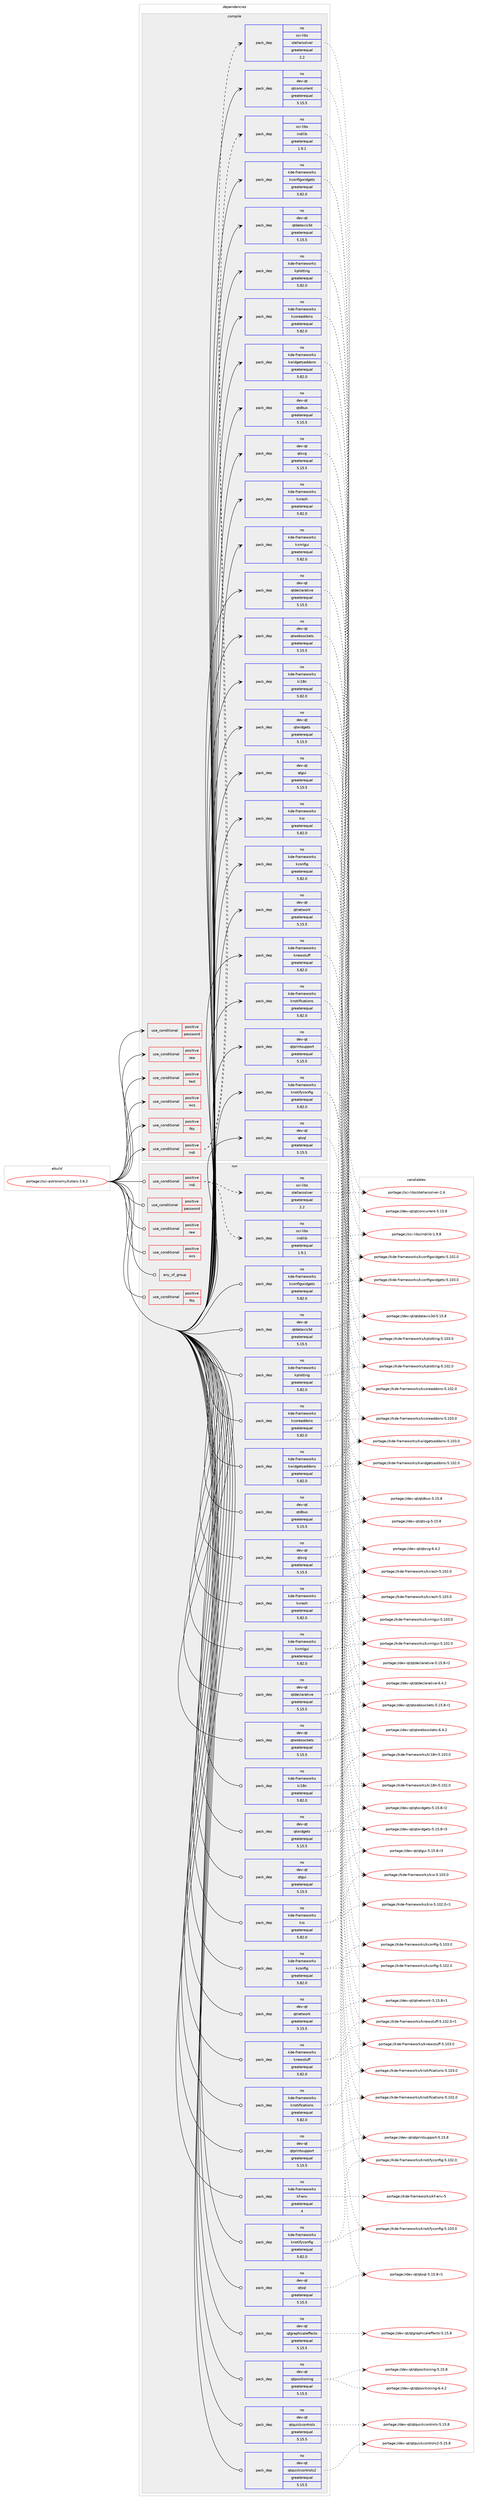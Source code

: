digraph prolog {

# *************
# Graph options
# *************

newrank=true;
concentrate=true;
compound=true;
graph [rankdir=LR,fontname=Helvetica,fontsize=10,ranksep=1.5];#, ranksep=2.5, nodesep=0.2];
edge  [arrowhead=vee];
node  [fontname=Helvetica,fontsize=10];

# **********
# The ebuild
# **********

subgraph cluster_leftcol {
color=gray;
rank=same;
label=<<i>ebuild</i>>;
id [label="portage://sci-astronomy/kstars-3.6.2", color=red, width=4, href="../sci-astronomy/kstars-3.6.2.svg"];
}

# ****************
# The dependencies
# ****************

subgraph cluster_midcol {
color=gray;
label=<<i>dependencies</i>>;
subgraph cluster_compile {
fillcolor="#eeeeee";
style=filled;
label=<<i>compile</i>>;
subgraph cond55 {
dependency107 [label=<<TABLE BORDER="0" CELLBORDER="1" CELLSPACING="0" CELLPADDING="4"><TR><TD ROWSPAN="3" CELLPADDING="10">use_conditional</TD></TR><TR><TD>positive</TD></TR><TR><TD>fits</TD></TR></TABLE>>, shape=none, color=red];
# *** BEGIN UNKNOWN DEPENDENCY TYPE (TODO) ***
# dependency107 -> package_dependency(portage://sci-astronomy/kstars-3.6.2,install,no,sci-libs,cfitsio,none,[,,],any_same_slot,[])
# *** END UNKNOWN DEPENDENCY TYPE (TODO) ***

}
id:e -> dependency107:w [weight=20,style="solid",arrowhead="vee"];
subgraph cond56 {
dependency108 [label=<<TABLE BORDER="0" CELLBORDER="1" CELLSPACING="0" CELLPADDING="4"><TR><TD ROWSPAN="3" CELLPADDING="10">use_conditional</TD></TR><TR><TD>positive</TD></TR><TR><TD>indi</TD></TR></TABLE>>, shape=none, color=red];
# *** BEGIN UNKNOWN DEPENDENCY TYPE (TODO) ***
# dependency108 -> package_dependency(portage://sci-astronomy/kstars-3.6.2,install,no,sci-libs,gsl,none,[,,],any_same_slot,[])
# *** END UNKNOWN DEPENDENCY TYPE (TODO) ***

subgraph pack53 {
dependency109 [label=<<TABLE BORDER="0" CELLBORDER="1" CELLSPACING="0" CELLPADDING="4" WIDTH="220"><TR><TD ROWSPAN="6" CELLPADDING="30">pack_dep</TD></TR><TR><TD WIDTH="110">no</TD></TR><TR><TD>sci-libs</TD></TR><TR><TD>indilib</TD></TR><TR><TD>greaterequal</TD></TR><TR><TD>1.9.1</TD></TR></TABLE>>, shape=none, color=blue];
}
dependency108:e -> dependency109:w [weight=20,style="dashed",arrowhead="vee"];
# *** BEGIN UNKNOWN DEPENDENCY TYPE (TODO) ***
# dependency108 -> package_dependency(portage://sci-astronomy/kstars-3.6.2,install,no,sci-libs,libnova,none,[,,],any_same_slot,[])
# *** END UNKNOWN DEPENDENCY TYPE (TODO) ***

subgraph pack54 {
dependency110 [label=<<TABLE BORDER="0" CELLBORDER="1" CELLSPACING="0" CELLPADDING="4" WIDTH="220"><TR><TD ROWSPAN="6" CELLPADDING="30">pack_dep</TD></TR><TR><TD WIDTH="110">no</TD></TR><TR><TD>sci-libs</TD></TR><TR><TD>stellarsolver</TD></TR><TR><TD>greaterequal</TD></TR><TR><TD>2.2</TD></TR></TABLE>>, shape=none, color=blue];
}
dependency108:e -> dependency110:w [weight=20,style="dashed",arrowhead="vee"];
}
id:e -> dependency108:w [weight=20,style="solid",arrowhead="vee"];
subgraph cond57 {
dependency111 [label=<<TABLE BORDER="0" CELLBORDER="1" CELLSPACING="0" CELLPADDING="4"><TR><TD ROWSPAN="3" CELLPADDING="10">use_conditional</TD></TR><TR><TD>positive</TD></TR><TR><TD>password</TD></TR></TABLE>>, shape=none, color=red];
# *** BEGIN UNKNOWN DEPENDENCY TYPE (TODO) ***
# dependency111 -> package_dependency(portage://sci-astronomy/kstars-3.6.2,install,no,dev-libs,qtkeychain,none,[,,],any_same_slot,[use(enable(qt5),positive)])
# *** END UNKNOWN DEPENDENCY TYPE (TODO) ***

}
id:e -> dependency111:w [weight=20,style="solid",arrowhead="vee"];
subgraph cond58 {
dependency112 [label=<<TABLE BORDER="0" CELLBORDER="1" CELLSPACING="0" CELLPADDING="4"><TR><TD ROWSPAN="3" CELLPADDING="10">use_conditional</TD></TR><TR><TD>positive</TD></TR><TR><TD>raw</TD></TR></TABLE>>, shape=none, color=red];
# *** BEGIN UNKNOWN DEPENDENCY TYPE (TODO) ***
# dependency112 -> package_dependency(portage://sci-astronomy/kstars-3.6.2,install,no,media-libs,libraw,none,[,,],any_same_slot,[])
# *** END UNKNOWN DEPENDENCY TYPE (TODO) ***

}
id:e -> dependency112:w [weight=20,style="solid",arrowhead="vee"];
subgraph cond59 {
dependency113 [label=<<TABLE BORDER="0" CELLBORDER="1" CELLSPACING="0" CELLPADDING="4"><TR><TD ROWSPAN="3" CELLPADDING="10">use_conditional</TD></TR><TR><TD>positive</TD></TR><TR><TD>test</TD></TR></TABLE>>, shape=none, color=red];
# *** BEGIN UNKNOWN DEPENDENCY TYPE (TODO) ***
# dependency113 -> package_dependency(portage://sci-astronomy/kstars-3.6.2,install,no,dev-qt,qttest,none,[,,],[slot(5)],[])
# *** END UNKNOWN DEPENDENCY TYPE (TODO) ***

}
id:e -> dependency113:w [weight=20,style="solid",arrowhead="vee"];
subgraph cond60 {
dependency114 [label=<<TABLE BORDER="0" CELLBORDER="1" CELLSPACING="0" CELLPADDING="4"><TR><TD ROWSPAN="3" CELLPADDING="10">use_conditional</TD></TR><TR><TD>positive</TD></TR><TR><TD>wcs</TD></TR></TABLE>>, shape=none, color=red];
# *** BEGIN UNKNOWN DEPENDENCY TYPE (TODO) ***
# dependency114 -> package_dependency(portage://sci-astronomy/kstars-3.6.2,install,no,sci-astronomy,wcslib,none,[,,],any_same_slot,[])
# *** END UNKNOWN DEPENDENCY TYPE (TODO) ***

}
id:e -> dependency114:w [weight=20,style="solid",arrowhead="vee"];
# *** BEGIN UNKNOWN DEPENDENCY TYPE (TODO) ***
# id -> package_dependency(portage://sci-astronomy/kstars-3.6.2,install,no,dev-cpp,eigen,none,[,,],[slot(3)],[])
# *** END UNKNOWN DEPENDENCY TYPE (TODO) ***

subgraph pack55 {
dependency115 [label=<<TABLE BORDER="0" CELLBORDER="1" CELLSPACING="0" CELLPADDING="4" WIDTH="220"><TR><TD ROWSPAN="6" CELLPADDING="30">pack_dep</TD></TR><TR><TD WIDTH="110">no</TD></TR><TR><TD>dev-qt</TD></TR><TR><TD>qtconcurrent</TD></TR><TR><TD>greaterequal</TD></TR><TR><TD>5.15.5</TD></TR></TABLE>>, shape=none, color=blue];
}
id:e -> dependency115:w [weight=20,style="solid",arrowhead="vee"];
# *** BEGIN UNKNOWN DEPENDENCY TYPE (TODO) ***
# id -> package_dependency(portage://sci-astronomy/kstars-3.6.2,install,no,dev-qt,qtcore,none,[,,],[slot(5)],[])
# *** END UNKNOWN DEPENDENCY TYPE (TODO) ***

subgraph pack56 {
dependency116 [label=<<TABLE BORDER="0" CELLBORDER="1" CELLSPACING="0" CELLPADDING="4" WIDTH="220"><TR><TD ROWSPAN="6" CELLPADDING="30">pack_dep</TD></TR><TR><TD WIDTH="110">no</TD></TR><TR><TD>dev-qt</TD></TR><TR><TD>qtdatavis3d</TD></TR><TR><TD>greaterequal</TD></TR><TR><TD>5.15.5</TD></TR></TABLE>>, shape=none, color=blue];
}
id:e -> dependency116:w [weight=20,style="solid",arrowhead="vee"];
subgraph pack57 {
dependency117 [label=<<TABLE BORDER="0" CELLBORDER="1" CELLSPACING="0" CELLPADDING="4" WIDTH="220"><TR><TD ROWSPAN="6" CELLPADDING="30">pack_dep</TD></TR><TR><TD WIDTH="110">no</TD></TR><TR><TD>dev-qt</TD></TR><TR><TD>qtdbus</TD></TR><TR><TD>greaterequal</TD></TR><TR><TD>5.15.5</TD></TR></TABLE>>, shape=none, color=blue];
}
id:e -> dependency117:w [weight=20,style="solid",arrowhead="vee"];
subgraph pack58 {
dependency118 [label=<<TABLE BORDER="0" CELLBORDER="1" CELLSPACING="0" CELLPADDING="4" WIDTH="220"><TR><TD ROWSPAN="6" CELLPADDING="30">pack_dep</TD></TR><TR><TD WIDTH="110">no</TD></TR><TR><TD>dev-qt</TD></TR><TR><TD>qtdeclarative</TD></TR><TR><TD>greaterequal</TD></TR><TR><TD>5.15.5</TD></TR></TABLE>>, shape=none, color=blue];
}
id:e -> dependency118:w [weight=20,style="solid",arrowhead="vee"];
subgraph pack59 {
dependency119 [label=<<TABLE BORDER="0" CELLBORDER="1" CELLSPACING="0" CELLPADDING="4" WIDTH="220"><TR><TD ROWSPAN="6" CELLPADDING="30">pack_dep</TD></TR><TR><TD WIDTH="110">no</TD></TR><TR><TD>dev-qt</TD></TR><TR><TD>qtgui</TD></TR><TR><TD>greaterequal</TD></TR><TR><TD>5.15.5</TD></TR></TABLE>>, shape=none, color=blue];
}
id:e -> dependency119:w [weight=20,style="solid",arrowhead="vee"];
subgraph pack60 {
dependency120 [label=<<TABLE BORDER="0" CELLBORDER="1" CELLSPACING="0" CELLPADDING="4" WIDTH="220"><TR><TD ROWSPAN="6" CELLPADDING="30">pack_dep</TD></TR><TR><TD WIDTH="110">no</TD></TR><TR><TD>dev-qt</TD></TR><TR><TD>qtnetwork</TD></TR><TR><TD>greaterequal</TD></TR><TR><TD>5.15.5</TD></TR></TABLE>>, shape=none, color=blue];
}
id:e -> dependency120:w [weight=20,style="solid",arrowhead="vee"];
subgraph pack61 {
dependency121 [label=<<TABLE BORDER="0" CELLBORDER="1" CELLSPACING="0" CELLPADDING="4" WIDTH="220"><TR><TD ROWSPAN="6" CELLPADDING="30">pack_dep</TD></TR><TR><TD WIDTH="110">no</TD></TR><TR><TD>dev-qt</TD></TR><TR><TD>qtprintsupport</TD></TR><TR><TD>greaterequal</TD></TR><TR><TD>5.15.5</TD></TR></TABLE>>, shape=none, color=blue];
}
id:e -> dependency121:w [weight=20,style="solid",arrowhead="vee"];
subgraph pack62 {
dependency122 [label=<<TABLE BORDER="0" CELLBORDER="1" CELLSPACING="0" CELLPADDING="4" WIDTH="220"><TR><TD ROWSPAN="6" CELLPADDING="30">pack_dep</TD></TR><TR><TD WIDTH="110">no</TD></TR><TR><TD>dev-qt</TD></TR><TR><TD>qtsql</TD></TR><TR><TD>greaterequal</TD></TR><TR><TD>5.15.5</TD></TR></TABLE>>, shape=none, color=blue];
}
id:e -> dependency122:w [weight=20,style="solid",arrowhead="vee"];
subgraph pack63 {
dependency123 [label=<<TABLE BORDER="0" CELLBORDER="1" CELLSPACING="0" CELLPADDING="4" WIDTH="220"><TR><TD ROWSPAN="6" CELLPADDING="30">pack_dep</TD></TR><TR><TD WIDTH="110">no</TD></TR><TR><TD>dev-qt</TD></TR><TR><TD>qtsvg</TD></TR><TR><TD>greaterequal</TD></TR><TR><TD>5.15.5</TD></TR></TABLE>>, shape=none, color=blue];
}
id:e -> dependency123:w [weight=20,style="solid",arrowhead="vee"];
subgraph pack64 {
dependency124 [label=<<TABLE BORDER="0" CELLBORDER="1" CELLSPACING="0" CELLPADDING="4" WIDTH="220"><TR><TD ROWSPAN="6" CELLPADDING="30">pack_dep</TD></TR><TR><TD WIDTH="110">no</TD></TR><TR><TD>dev-qt</TD></TR><TR><TD>qtwebsockets</TD></TR><TR><TD>greaterequal</TD></TR><TR><TD>5.15.5</TD></TR></TABLE>>, shape=none, color=blue];
}
id:e -> dependency124:w [weight=20,style="solid",arrowhead="vee"];
subgraph pack65 {
dependency125 [label=<<TABLE BORDER="0" CELLBORDER="1" CELLSPACING="0" CELLPADDING="4" WIDTH="220"><TR><TD ROWSPAN="6" CELLPADDING="30">pack_dep</TD></TR><TR><TD WIDTH="110">no</TD></TR><TR><TD>dev-qt</TD></TR><TR><TD>qtwidgets</TD></TR><TR><TD>greaterequal</TD></TR><TR><TD>5.15.5</TD></TR></TABLE>>, shape=none, color=blue];
}
id:e -> dependency125:w [weight=20,style="solid",arrowhead="vee"];
subgraph pack66 {
dependency126 [label=<<TABLE BORDER="0" CELLBORDER="1" CELLSPACING="0" CELLPADDING="4" WIDTH="220"><TR><TD ROWSPAN="6" CELLPADDING="30">pack_dep</TD></TR><TR><TD WIDTH="110">no</TD></TR><TR><TD>kde-frameworks</TD></TR><TR><TD>kconfig</TD></TR><TR><TD>greaterequal</TD></TR><TR><TD>5.82.0</TD></TR></TABLE>>, shape=none, color=blue];
}
id:e -> dependency126:w [weight=20,style="solid",arrowhead="vee"];
subgraph pack67 {
dependency127 [label=<<TABLE BORDER="0" CELLBORDER="1" CELLSPACING="0" CELLPADDING="4" WIDTH="220"><TR><TD ROWSPAN="6" CELLPADDING="30">pack_dep</TD></TR><TR><TD WIDTH="110">no</TD></TR><TR><TD>kde-frameworks</TD></TR><TR><TD>kconfigwidgets</TD></TR><TR><TD>greaterequal</TD></TR><TR><TD>5.82.0</TD></TR></TABLE>>, shape=none, color=blue];
}
id:e -> dependency127:w [weight=20,style="solid",arrowhead="vee"];
subgraph pack68 {
dependency128 [label=<<TABLE BORDER="0" CELLBORDER="1" CELLSPACING="0" CELLPADDING="4" WIDTH="220"><TR><TD ROWSPAN="6" CELLPADDING="30">pack_dep</TD></TR><TR><TD WIDTH="110">no</TD></TR><TR><TD>kde-frameworks</TD></TR><TR><TD>kcoreaddons</TD></TR><TR><TD>greaterequal</TD></TR><TR><TD>5.82.0</TD></TR></TABLE>>, shape=none, color=blue];
}
id:e -> dependency128:w [weight=20,style="solid",arrowhead="vee"];
subgraph pack69 {
dependency129 [label=<<TABLE BORDER="0" CELLBORDER="1" CELLSPACING="0" CELLPADDING="4" WIDTH="220"><TR><TD ROWSPAN="6" CELLPADDING="30">pack_dep</TD></TR><TR><TD WIDTH="110">no</TD></TR><TR><TD>kde-frameworks</TD></TR><TR><TD>kcrash</TD></TR><TR><TD>greaterequal</TD></TR><TR><TD>5.82.0</TD></TR></TABLE>>, shape=none, color=blue];
}
id:e -> dependency129:w [weight=20,style="solid",arrowhead="vee"];
subgraph pack70 {
dependency130 [label=<<TABLE BORDER="0" CELLBORDER="1" CELLSPACING="0" CELLPADDING="4" WIDTH="220"><TR><TD ROWSPAN="6" CELLPADDING="30">pack_dep</TD></TR><TR><TD WIDTH="110">no</TD></TR><TR><TD>kde-frameworks</TD></TR><TR><TD>ki18n</TD></TR><TR><TD>greaterequal</TD></TR><TR><TD>5.82.0</TD></TR></TABLE>>, shape=none, color=blue];
}
id:e -> dependency130:w [weight=20,style="solid",arrowhead="vee"];
subgraph pack71 {
dependency131 [label=<<TABLE BORDER="0" CELLBORDER="1" CELLSPACING="0" CELLPADDING="4" WIDTH="220"><TR><TD ROWSPAN="6" CELLPADDING="30">pack_dep</TD></TR><TR><TD WIDTH="110">no</TD></TR><TR><TD>kde-frameworks</TD></TR><TR><TD>kio</TD></TR><TR><TD>greaterequal</TD></TR><TR><TD>5.82.0</TD></TR></TABLE>>, shape=none, color=blue];
}
id:e -> dependency131:w [weight=20,style="solid",arrowhead="vee"];
subgraph pack72 {
dependency132 [label=<<TABLE BORDER="0" CELLBORDER="1" CELLSPACING="0" CELLPADDING="4" WIDTH="220"><TR><TD ROWSPAN="6" CELLPADDING="30">pack_dep</TD></TR><TR><TD WIDTH="110">no</TD></TR><TR><TD>kde-frameworks</TD></TR><TR><TD>knewstuff</TD></TR><TR><TD>greaterequal</TD></TR><TR><TD>5.82.0</TD></TR></TABLE>>, shape=none, color=blue];
}
id:e -> dependency132:w [weight=20,style="solid",arrowhead="vee"];
subgraph pack73 {
dependency133 [label=<<TABLE BORDER="0" CELLBORDER="1" CELLSPACING="0" CELLPADDING="4" WIDTH="220"><TR><TD ROWSPAN="6" CELLPADDING="30">pack_dep</TD></TR><TR><TD WIDTH="110">no</TD></TR><TR><TD>kde-frameworks</TD></TR><TR><TD>knotifications</TD></TR><TR><TD>greaterequal</TD></TR><TR><TD>5.82.0</TD></TR></TABLE>>, shape=none, color=blue];
}
id:e -> dependency133:w [weight=20,style="solid",arrowhead="vee"];
subgraph pack74 {
dependency134 [label=<<TABLE BORDER="0" CELLBORDER="1" CELLSPACING="0" CELLPADDING="4" WIDTH="220"><TR><TD ROWSPAN="6" CELLPADDING="30">pack_dep</TD></TR><TR><TD WIDTH="110">no</TD></TR><TR><TD>kde-frameworks</TD></TR><TR><TD>knotifyconfig</TD></TR><TR><TD>greaterequal</TD></TR><TR><TD>5.82.0</TD></TR></TABLE>>, shape=none, color=blue];
}
id:e -> dependency134:w [weight=20,style="solid",arrowhead="vee"];
subgraph pack75 {
dependency135 [label=<<TABLE BORDER="0" CELLBORDER="1" CELLSPACING="0" CELLPADDING="4" WIDTH="220"><TR><TD ROWSPAN="6" CELLPADDING="30">pack_dep</TD></TR><TR><TD WIDTH="110">no</TD></TR><TR><TD>kde-frameworks</TD></TR><TR><TD>kplotting</TD></TR><TR><TD>greaterequal</TD></TR><TR><TD>5.82.0</TD></TR></TABLE>>, shape=none, color=blue];
}
id:e -> dependency135:w [weight=20,style="solid",arrowhead="vee"];
subgraph pack76 {
dependency136 [label=<<TABLE BORDER="0" CELLBORDER="1" CELLSPACING="0" CELLPADDING="4" WIDTH="220"><TR><TD ROWSPAN="6" CELLPADDING="30">pack_dep</TD></TR><TR><TD WIDTH="110">no</TD></TR><TR><TD>kde-frameworks</TD></TR><TR><TD>kwidgetsaddons</TD></TR><TR><TD>greaterequal</TD></TR><TR><TD>5.82.0</TD></TR></TABLE>>, shape=none, color=blue];
}
id:e -> dependency136:w [weight=20,style="solid",arrowhead="vee"];
subgraph pack77 {
dependency137 [label=<<TABLE BORDER="0" CELLBORDER="1" CELLSPACING="0" CELLPADDING="4" WIDTH="220"><TR><TD ROWSPAN="6" CELLPADDING="30">pack_dep</TD></TR><TR><TD WIDTH="110">no</TD></TR><TR><TD>kde-frameworks</TD></TR><TR><TD>kxmlgui</TD></TR><TR><TD>greaterequal</TD></TR><TR><TD>5.82.0</TD></TR></TABLE>>, shape=none, color=blue];
}
id:e -> dependency137:w [weight=20,style="solid",arrowhead="vee"];
# *** BEGIN UNKNOWN DEPENDENCY TYPE (TODO) ***
# id -> package_dependency(portage://sci-astronomy/kstars-3.6.2,install,no,sys-libs,zlib,none,[,,],[],[])
# *** END UNKNOWN DEPENDENCY TYPE (TODO) ***

}
subgraph cluster_compileandrun {
fillcolor="#eeeeee";
style=filled;
label=<<i>compile and run</i>>;
}
subgraph cluster_run {
fillcolor="#eeeeee";
style=filled;
label=<<i>run</i>>;
subgraph any1 {
dependency138 [label=<<TABLE BORDER="0" CELLBORDER="1" CELLSPACING="0" CELLPADDING="4"><TR><TD CELLPADDING="10">any_of_group</TD></TR></TABLE>>, shape=none, color=red];# *** BEGIN UNKNOWN DEPENDENCY TYPE (TODO) ***
# dependency138 -> package_dependency(portage://sci-astronomy/kstars-3.6.2,run,no,kde-frameworks,breeze-icons,none,[,,],any_different_slot,[])
# *** END UNKNOWN DEPENDENCY TYPE (TODO) ***

# *** BEGIN UNKNOWN DEPENDENCY TYPE (TODO) ***
# dependency138 -> package_dependency(portage://sci-astronomy/kstars-3.6.2,run,no,kde-frameworks,oxygen-icons,none,[,,],any_different_slot,[])
# *** END UNKNOWN DEPENDENCY TYPE (TODO) ***

}
id:e -> dependency138:w [weight=20,style="solid",arrowhead="odot"];
subgraph cond61 {
dependency139 [label=<<TABLE BORDER="0" CELLBORDER="1" CELLSPACING="0" CELLPADDING="4"><TR><TD ROWSPAN="3" CELLPADDING="10">use_conditional</TD></TR><TR><TD>positive</TD></TR><TR><TD>fits</TD></TR></TABLE>>, shape=none, color=red];
# *** BEGIN UNKNOWN DEPENDENCY TYPE (TODO) ***
# dependency139 -> package_dependency(portage://sci-astronomy/kstars-3.6.2,run,no,sci-libs,cfitsio,none,[,,],any_same_slot,[])
# *** END UNKNOWN DEPENDENCY TYPE (TODO) ***

}
id:e -> dependency139:w [weight=20,style="solid",arrowhead="odot"];
subgraph cond62 {
dependency140 [label=<<TABLE BORDER="0" CELLBORDER="1" CELLSPACING="0" CELLPADDING="4"><TR><TD ROWSPAN="3" CELLPADDING="10">use_conditional</TD></TR><TR><TD>positive</TD></TR><TR><TD>indi</TD></TR></TABLE>>, shape=none, color=red];
# *** BEGIN UNKNOWN DEPENDENCY TYPE (TODO) ***
# dependency140 -> package_dependency(portage://sci-astronomy/kstars-3.6.2,run,no,sci-libs,gsl,none,[,,],any_same_slot,[])
# *** END UNKNOWN DEPENDENCY TYPE (TODO) ***

subgraph pack78 {
dependency141 [label=<<TABLE BORDER="0" CELLBORDER="1" CELLSPACING="0" CELLPADDING="4" WIDTH="220"><TR><TD ROWSPAN="6" CELLPADDING="30">pack_dep</TD></TR><TR><TD WIDTH="110">no</TD></TR><TR><TD>sci-libs</TD></TR><TR><TD>indilib</TD></TR><TR><TD>greaterequal</TD></TR><TR><TD>1.9.1</TD></TR></TABLE>>, shape=none, color=blue];
}
dependency140:e -> dependency141:w [weight=20,style="dashed",arrowhead="vee"];
# *** BEGIN UNKNOWN DEPENDENCY TYPE (TODO) ***
# dependency140 -> package_dependency(portage://sci-astronomy/kstars-3.6.2,run,no,sci-libs,libnova,none,[,,],any_same_slot,[])
# *** END UNKNOWN DEPENDENCY TYPE (TODO) ***

subgraph pack79 {
dependency142 [label=<<TABLE BORDER="0" CELLBORDER="1" CELLSPACING="0" CELLPADDING="4" WIDTH="220"><TR><TD ROWSPAN="6" CELLPADDING="30">pack_dep</TD></TR><TR><TD WIDTH="110">no</TD></TR><TR><TD>sci-libs</TD></TR><TR><TD>stellarsolver</TD></TR><TR><TD>greaterequal</TD></TR><TR><TD>2.2</TD></TR></TABLE>>, shape=none, color=blue];
}
dependency140:e -> dependency142:w [weight=20,style="dashed",arrowhead="vee"];
}
id:e -> dependency140:w [weight=20,style="solid",arrowhead="odot"];
subgraph cond63 {
dependency143 [label=<<TABLE BORDER="0" CELLBORDER="1" CELLSPACING="0" CELLPADDING="4"><TR><TD ROWSPAN="3" CELLPADDING="10">use_conditional</TD></TR><TR><TD>positive</TD></TR><TR><TD>password</TD></TR></TABLE>>, shape=none, color=red];
# *** BEGIN UNKNOWN DEPENDENCY TYPE (TODO) ***
# dependency143 -> package_dependency(portage://sci-astronomy/kstars-3.6.2,run,no,dev-libs,qtkeychain,none,[,,],any_same_slot,[use(enable(qt5),positive)])
# *** END UNKNOWN DEPENDENCY TYPE (TODO) ***

}
id:e -> dependency143:w [weight=20,style="solid",arrowhead="odot"];
subgraph cond64 {
dependency144 [label=<<TABLE BORDER="0" CELLBORDER="1" CELLSPACING="0" CELLPADDING="4"><TR><TD ROWSPAN="3" CELLPADDING="10">use_conditional</TD></TR><TR><TD>positive</TD></TR><TR><TD>raw</TD></TR></TABLE>>, shape=none, color=red];
# *** BEGIN UNKNOWN DEPENDENCY TYPE (TODO) ***
# dependency144 -> package_dependency(portage://sci-astronomy/kstars-3.6.2,run,no,media-libs,libraw,none,[,,],any_same_slot,[])
# *** END UNKNOWN DEPENDENCY TYPE (TODO) ***

}
id:e -> dependency144:w [weight=20,style="solid",arrowhead="odot"];
subgraph cond65 {
dependency145 [label=<<TABLE BORDER="0" CELLBORDER="1" CELLSPACING="0" CELLPADDING="4"><TR><TD ROWSPAN="3" CELLPADDING="10">use_conditional</TD></TR><TR><TD>positive</TD></TR><TR><TD>wcs</TD></TR></TABLE>>, shape=none, color=red];
# *** BEGIN UNKNOWN DEPENDENCY TYPE (TODO) ***
# dependency145 -> package_dependency(portage://sci-astronomy/kstars-3.6.2,run,no,sci-astronomy,wcslib,none,[,,],any_same_slot,[])
# *** END UNKNOWN DEPENDENCY TYPE (TODO) ***

}
id:e -> dependency145:w [weight=20,style="solid",arrowhead="odot"];
# *** BEGIN UNKNOWN DEPENDENCY TYPE (TODO) ***
# id -> package_dependency(portage://sci-astronomy/kstars-3.6.2,run,no,dev-qt,qtcore,none,[,,],[slot(5)],[])
# *** END UNKNOWN DEPENDENCY TYPE (TODO) ***

subgraph pack80 {
dependency146 [label=<<TABLE BORDER="0" CELLBORDER="1" CELLSPACING="0" CELLPADDING="4" WIDTH="220"><TR><TD ROWSPAN="6" CELLPADDING="30">pack_dep</TD></TR><TR><TD WIDTH="110">no</TD></TR><TR><TD>dev-qt</TD></TR><TR><TD>qtdatavis3d</TD></TR><TR><TD>greaterequal</TD></TR><TR><TD>5.15.5</TD></TR></TABLE>>, shape=none, color=blue];
}
id:e -> dependency146:w [weight=20,style="solid",arrowhead="odot"];
subgraph pack81 {
dependency147 [label=<<TABLE BORDER="0" CELLBORDER="1" CELLSPACING="0" CELLPADDING="4" WIDTH="220"><TR><TD ROWSPAN="6" CELLPADDING="30">pack_dep</TD></TR><TR><TD WIDTH="110">no</TD></TR><TR><TD>dev-qt</TD></TR><TR><TD>qtdbus</TD></TR><TR><TD>greaterequal</TD></TR><TR><TD>5.15.5</TD></TR></TABLE>>, shape=none, color=blue];
}
id:e -> dependency147:w [weight=20,style="solid",arrowhead="odot"];
subgraph pack82 {
dependency148 [label=<<TABLE BORDER="0" CELLBORDER="1" CELLSPACING="0" CELLPADDING="4" WIDTH="220"><TR><TD ROWSPAN="6" CELLPADDING="30">pack_dep</TD></TR><TR><TD WIDTH="110">no</TD></TR><TR><TD>dev-qt</TD></TR><TR><TD>qtdeclarative</TD></TR><TR><TD>greaterequal</TD></TR><TR><TD>5.15.5</TD></TR></TABLE>>, shape=none, color=blue];
}
id:e -> dependency148:w [weight=20,style="solid",arrowhead="odot"];
subgraph pack83 {
dependency149 [label=<<TABLE BORDER="0" CELLBORDER="1" CELLSPACING="0" CELLPADDING="4" WIDTH="220"><TR><TD ROWSPAN="6" CELLPADDING="30">pack_dep</TD></TR><TR><TD WIDTH="110">no</TD></TR><TR><TD>dev-qt</TD></TR><TR><TD>qtgraphicaleffects</TD></TR><TR><TD>greaterequal</TD></TR><TR><TD>5.15.5</TD></TR></TABLE>>, shape=none, color=blue];
}
id:e -> dependency149:w [weight=20,style="solid",arrowhead="odot"];
subgraph pack84 {
dependency150 [label=<<TABLE BORDER="0" CELLBORDER="1" CELLSPACING="0" CELLPADDING="4" WIDTH="220"><TR><TD ROWSPAN="6" CELLPADDING="30">pack_dep</TD></TR><TR><TD WIDTH="110">no</TD></TR><TR><TD>dev-qt</TD></TR><TR><TD>qtgui</TD></TR><TR><TD>greaterequal</TD></TR><TR><TD>5.15.5</TD></TR></TABLE>>, shape=none, color=blue];
}
id:e -> dependency150:w [weight=20,style="solid",arrowhead="odot"];
subgraph pack85 {
dependency151 [label=<<TABLE BORDER="0" CELLBORDER="1" CELLSPACING="0" CELLPADDING="4" WIDTH="220"><TR><TD ROWSPAN="6" CELLPADDING="30">pack_dep</TD></TR><TR><TD WIDTH="110">no</TD></TR><TR><TD>dev-qt</TD></TR><TR><TD>qtnetwork</TD></TR><TR><TD>greaterequal</TD></TR><TR><TD>5.15.5</TD></TR></TABLE>>, shape=none, color=blue];
}
id:e -> dependency151:w [weight=20,style="solid",arrowhead="odot"];
subgraph pack86 {
dependency152 [label=<<TABLE BORDER="0" CELLBORDER="1" CELLSPACING="0" CELLPADDING="4" WIDTH="220"><TR><TD ROWSPAN="6" CELLPADDING="30">pack_dep</TD></TR><TR><TD WIDTH="110">no</TD></TR><TR><TD>dev-qt</TD></TR><TR><TD>qtpositioning</TD></TR><TR><TD>greaterequal</TD></TR><TR><TD>5.15.5</TD></TR></TABLE>>, shape=none, color=blue];
}
id:e -> dependency152:w [weight=20,style="solid",arrowhead="odot"];
subgraph pack87 {
dependency153 [label=<<TABLE BORDER="0" CELLBORDER="1" CELLSPACING="0" CELLPADDING="4" WIDTH="220"><TR><TD ROWSPAN="6" CELLPADDING="30">pack_dep</TD></TR><TR><TD WIDTH="110">no</TD></TR><TR><TD>dev-qt</TD></TR><TR><TD>qtprintsupport</TD></TR><TR><TD>greaterequal</TD></TR><TR><TD>5.15.5</TD></TR></TABLE>>, shape=none, color=blue];
}
id:e -> dependency153:w [weight=20,style="solid",arrowhead="odot"];
subgraph pack88 {
dependency154 [label=<<TABLE BORDER="0" CELLBORDER="1" CELLSPACING="0" CELLPADDING="4" WIDTH="220"><TR><TD ROWSPAN="6" CELLPADDING="30">pack_dep</TD></TR><TR><TD WIDTH="110">no</TD></TR><TR><TD>dev-qt</TD></TR><TR><TD>qtquickcontrols</TD></TR><TR><TD>greaterequal</TD></TR><TR><TD>5.15.5</TD></TR></TABLE>>, shape=none, color=blue];
}
id:e -> dependency154:w [weight=20,style="solid",arrowhead="odot"];
subgraph pack89 {
dependency155 [label=<<TABLE BORDER="0" CELLBORDER="1" CELLSPACING="0" CELLPADDING="4" WIDTH="220"><TR><TD ROWSPAN="6" CELLPADDING="30">pack_dep</TD></TR><TR><TD WIDTH="110">no</TD></TR><TR><TD>dev-qt</TD></TR><TR><TD>qtquickcontrols2</TD></TR><TR><TD>greaterequal</TD></TR><TR><TD>5.15.5</TD></TR></TABLE>>, shape=none, color=blue];
}
id:e -> dependency155:w [weight=20,style="solid",arrowhead="odot"];
subgraph pack90 {
dependency156 [label=<<TABLE BORDER="0" CELLBORDER="1" CELLSPACING="0" CELLPADDING="4" WIDTH="220"><TR><TD ROWSPAN="6" CELLPADDING="30">pack_dep</TD></TR><TR><TD WIDTH="110">no</TD></TR><TR><TD>dev-qt</TD></TR><TR><TD>qtsql</TD></TR><TR><TD>greaterequal</TD></TR><TR><TD>5.15.5</TD></TR></TABLE>>, shape=none, color=blue];
}
id:e -> dependency156:w [weight=20,style="solid",arrowhead="odot"];
subgraph pack91 {
dependency157 [label=<<TABLE BORDER="0" CELLBORDER="1" CELLSPACING="0" CELLPADDING="4" WIDTH="220"><TR><TD ROWSPAN="6" CELLPADDING="30">pack_dep</TD></TR><TR><TD WIDTH="110">no</TD></TR><TR><TD>dev-qt</TD></TR><TR><TD>qtsvg</TD></TR><TR><TD>greaterequal</TD></TR><TR><TD>5.15.5</TD></TR></TABLE>>, shape=none, color=blue];
}
id:e -> dependency157:w [weight=20,style="solid",arrowhead="odot"];
subgraph pack92 {
dependency158 [label=<<TABLE BORDER="0" CELLBORDER="1" CELLSPACING="0" CELLPADDING="4" WIDTH="220"><TR><TD ROWSPAN="6" CELLPADDING="30">pack_dep</TD></TR><TR><TD WIDTH="110">no</TD></TR><TR><TD>dev-qt</TD></TR><TR><TD>qtwebsockets</TD></TR><TR><TD>greaterequal</TD></TR><TR><TD>5.15.5</TD></TR></TABLE>>, shape=none, color=blue];
}
id:e -> dependency158:w [weight=20,style="solid",arrowhead="odot"];
subgraph pack93 {
dependency159 [label=<<TABLE BORDER="0" CELLBORDER="1" CELLSPACING="0" CELLPADDING="4" WIDTH="220"><TR><TD ROWSPAN="6" CELLPADDING="30">pack_dep</TD></TR><TR><TD WIDTH="110">no</TD></TR><TR><TD>dev-qt</TD></TR><TR><TD>qtwidgets</TD></TR><TR><TD>greaterequal</TD></TR><TR><TD>5.15.5</TD></TR></TABLE>>, shape=none, color=blue];
}
id:e -> dependency159:w [weight=20,style="solid",arrowhead="odot"];
subgraph pack94 {
dependency160 [label=<<TABLE BORDER="0" CELLBORDER="1" CELLSPACING="0" CELLPADDING="4" WIDTH="220"><TR><TD ROWSPAN="6" CELLPADDING="30">pack_dep</TD></TR><TR><TD WIDTH="110">no</TD></TR><TR><TD>kde-frameworks</TD></TR><TR><TD>kconfig</TD></TR><TR><TD>greaterequal</TD></TR><TR><TD>5.82.0</TD></TR></TABLE>>, shape=none, color=blue];
}
id:e -> dependency160:w [weight=20,style="solid",arrowhead="odot"];
subgraph pack95 {
dependency161 [label=<<TABLE BORDER="0" CELLBORDER="1" CELLSPACING="0" CELLPADDING="4" WIDTH="220"><TR><TD ROWSPAN="6" CELLPADDING="30">pack_dep</TD></TR><TR><TD WIDTH="110">no</TD></TR><TR><TD>kde-frameworks</TD></TR><TR><TD>kconfigwidgets</TD></TR><TR><TD>greaterequal</TD></TR><TR><TD>5.82.0</TD></TR></TABLE>>, shape=none, color=blue];
}
id:e -> dependency161:w [weight=20,style="solid",arrowhead="odot"];
subgraph pack96 {
dependency162 [label=<<TABLE BORDER="0" CELLBORDER="1" CELLSPACING="0" CELLPADDING="4" WIDTH="220"><TR><TD ROWSPAN="6" CELLPADDING="30">pack_dep</TD></TR><TR><TD WIDTH="110">no</TD></TR><TR><TD>kde-frameworks</TD></TR><TR><TD>kcoreaddons</TD></TR><TR><TD>greaterequal</TD></TR><TR><TD>5.82.0</TD></TR></TABLE>>, shape=none, color=blue];
}
id:e -> dependency162:w [weight=20,style="solid",arrowhead="odot"];
subgraph pack97 {
dependency163 [label=<<TABLE BORDER="0" CELLBORDER="1" CELLSPACING="0" CELLPADDING="4" WIDTH="220"><TR><TD ROWSPAN="6" CELLPADDING="30">pack_dep</TD></TR><TR><TD WIDTH="110">no</TD></TR><TR><TD>kde-frameworks</TD></TR><TR><TD>kcrash</TD></TR><TR><TD>greaterequal</TD></TR><TR><TD>5.82.0</TD></TR></TABLE>>, shape=none, color=blue];
}
id:e -> dependency163:w [weight=20,style="solid",arrowhead="odot"];
subgraph pack98 {
dependency164 [label=<<TABLE BORDER="0" CELLBORDER="1" CELLSPACING="0" CELLPADDING="4" WIDTH="220"><TR><TD ROWSPAN="6" CELLPADDING="30">pack_dep</TD></TR><TR><TD WIDTH="110">no</TD></TR><TR><TD>kde-frameworks</TD></TR><TR><TD>kf-env</TD></TR><TR><TD>greaterequal</TD></TR><TR><TD>4</TD></TR></TABLE>>, shape=none, color=blue];
}
id:e -> dependency164:w [weight=20,style="solid",arrowhead="odot"];
subgraph pack99 {
dependency165 [label=<<TABLE BORDER="0" CELLBORDER="1" CELLSPACING="0" CELLPADDING="4" WIDTH="220"><TR><TD ROWSPAN="6" CELLPADDING="30">pack_dep</TD></TR><TR><TD WIDTH="110">no</TD></TR><TR><TD>kde-frameworks</TD></TR><TR><TD>ki18n</TD></TR><TR><TD>greaterequal</TD></TR><TR><TD>5.82.0</TD></TR></TABLE>>, shape=none, color=blue];
}
id:e -> dependency165:w [weight=20,style="solid",arrowhead="odot"];
subgraph pack100 {
dependency166 [label=<<TABLE BORDER="0" CELLBORDER="1" CELLSPACING="0" CELLPADDING="4" WIDTH="220"><TR><TD ROWSPAN="6" CELLPADDING="30">pack_dep</TD></TR><TR><TD WIDTH="110">no</TD></TR><TR><TD>kde-frameworks</TD></TR><TR><TD>kio</TD></TR><TR><TD>greaterequal</TD></TR><TR><TD>5.82.0</TD></TR></TABLE>>, shape=none, color=blue];
}
id:e -> dependency166:w [weight=20,style="solid",arrowhead="odot"];
subgraph pack101 {
dependency167 [label=<<TABLE BORDER="0" CELLBORDER="1" CELLSPACING="0" CELLPADDING="4" WIDTH="220"><TR><TD ROWSPAN="6" CELLPADDING="30">pack_dep</TD></TR><TR><TD WIDTH="110">no</TD></TR><TR><TD>kde-frameworks</TD></TR><TR><TD>knewstuff</TD></TR><TR><TD>greaterequal</TD></TR><TR><TD>5.82.0</TD></TR></TABLE>>, shape=none, color=blue];
}
id:e -> dependency167:w [weight=20,style="solid",arrowhead="odot"];
subgraph pack102 {
dependency168 [label=<<TABLE BORDER="0" CELLBORDER="1" CELLSPACING="0" CELLPADDING="4" WIDTH="220"><TR><TD ROWSPAN="6" CELLPADDING="30">pack_dep</TD></TR><TR><TD WIDTH="110">no</TD></TR><TR><TD>kde-frameworks</TD></TR><TR><TD>knotifications</TD></TR><TR><TD>greaterequal</TD></TR><TR><TD>5.82.0</TD></TR></TABLE>>, shape=none, color=blue];
}
id:e -> dependency168:w [weight=20,style="solid",arrowhead="odot"];
subgraph pack103 {
dependency169 [label=<<TABLE BORDER="0" CELLBORDER="1" CELLSPACING="0" CELLPADDING="4" WIDTH="220"><TR><TD ROWSPAN="6" CELLPADDING="30">pack_dep</TD></TR><TR><TD WIDTH="110">no</TD></TR><TR><TD>kde-frameworks</TD></TR><TR><TD>knotifyconfig</TD></TR><TR><TD>greaterequal</TD></TR><TR><TD>5.82.0</TD></TR></TABLE>>, shape=none, color=blue];
}
id:e -> dependency169:w [weight=20,style="solid",arrowhead="odot"];
subgraph pack104 {
dependency170 [label=<<TABLE BORDER="0" CELLBORDER="1" CELLSPACING="0" CELLPADDING="4" WIDTH="220"><TR><TD ROWSPAN="6" CELLPADDING="30">pack_dep</TD></TR><TR><TD WIDTH="110">no</TD></TR><TR><TD>kde-frameworks</TD></TR><TR><TD>kplotting</TD></TR><TR><TD>greaterequal</TD></TR><TR><TD>5.82.0</TD></TR></TABLE>>, shape=none, color=blue];
}
id:e -> dependency170:w [weight=20,style="solid",arrowhead="odot"];
subgraph pack105 {
dependency171 [label=<<TABLE BORDER="0" CELLBORDER="1" CELLSPACING="0" CELLPADDING="4" WIDTH="220"><TR><TD ROWSPAN="6" CELLPADDING="30">pack_dep</TD></TR><TR><TD WIDTH="110">no</TD></TR><TR><TD>kde-frameworks</TD></TR><TR><TD>kwidgetsaddons</TD></TR><TR><TD>greaterequal</TD></TR><TR><TD>5.82.0</TD></TR></TABLE>>, shape=none, color=blue];
}
id:e -> dependency171:w [weight=20,style="solid",arrowhead="odot"];
subgraph pack106 {
dependency172 [label=<<TABLE BORDER="0" CELLBORDER="1" CELLSPACING="0" CELLPADDING="4" WIDTH="220"><TR><TD ROWSPAN="6" CELLPADDING="30">pack_dep</TD></TR><TR><TD WIDTH="110">no</TD></TR><TR><TD>kde-frameworks</TD></TR><TR><TD>kxmlgui</TD></TR><TR><TD>greaterequal</TD></TR><TR><TD>5.82.0</TD></TR></TABLE>>, shape=none, color=blue];
}
id:e -> dependency172:w [weight=20,style="solid",arrowhead="odot"];
# *** BEGIN UNKNOWN DEPENDENCY TYPE (TODO) ***
# id -> package_dependency(portage://sci-astronomy/kstars-3.6.2,run,no,sys-libs,zlib,none,[,,],[],[])
# *** END UNKNOWN DEPENDENCY TYPE (TODO) ***

}
}

# **************
# The candidates
# **************

subgraph cluster_choices {
rank=same;
color=gray;
label=<<i>candidates</i>>;

subgraph choice53 {
color=black;
nodesep=1;
choice1159910545108105981154710511010010510810598454946574656 [label="portage://sci-libs/indilib-1.9.8", color=red, width=4,href="../sci-libs/indilib-1.9.8.svg"];
dependency109:e -> choice1159910545108105981154710511010010510810598454946574656:w [style=dotted,weight="100"];
}
subgraph choice54 {
color=black;
nodesep=1;
choice115991054510810598115471151161011081089711411511110811810111445504652 [label="portage://sci-libs/stellarsolver-2.4", color=red, width=4,href="../sci-libs/stellarsolver-2.4.svg"];
dependency110:e -> choice115991054510810598115471151161011081089711411511110811810111445504652:w [style=dotted,weight="100"];
}
subgraph choice55 {
color=black;
nodesep=1;
choice1001011184511311647113116991111109911711411410111011645534649534656 [label="portage://dev-qt/qtconcurrent-5.15.8", color=red, width=4,href="../dev-qt/qtconcurrent-5.15.8.svg"];
dependency115:e -> choice1001011184511311647113116991111109911711411410111011645534649534656:w [style=dotted,weight="100"];
}
subgraph choice56 {
color=black;
nodesep=1;
choice100101118451131164711311610097116971181051155110045534649534656 [label="portage://dev-qt/qtdatavis3d-5.15.8", color=red, width=4,href="../dev-qt/qtdatavis3d-5.15.8.svg"];
dependency116:e -> choice100101118451131164711311610097116971181051155110045534649534656:w [style=dotted,weight="100"];
}
subgraph choice57 {
color=black;
nodesep=1;
choice10010111845113116471131161009811711545534649534656 [label="portage://dev-qt/qtdbus-5.15.8", color=red, width=4,href="../dev-qt/qtdbus-5.15.8.svg"];
dependency117:e -> choice10010111845113116471131161009811711545534649534656:w [style=dotted,weight="100"];
}
subgraph choice58 {
color=black;
nodesep=1;
choice1001011184511311647113116100101991089711497116105118101455346495346564511450 [label="portage://dev-qt/qtdeclarative-5.15.8-r2", color=red, width=4,href="../dev-qt/qtdeclarative-5.15.8-r2.svg"];
choice1001011184511311647113116100101991089711497116105118101455446524650 [label="portage://dev-qt/qtdeclarative-6.4.2", color=red, width=4,href="../dev-qt/qtdeclarative-6.4.2.svg"];
dependency118:e -> choice1001011184511311647113116100101991089711497116105118101455346495346564511450:w [style=dotted,weight="100"];
dependency118:e -> choice1001011184511311647113116100101991089711497116105118101455446524650:w [style=dotted,weight="100"];
}
subgraph choice59 {
color=black;
nodesep=1;
choice1001011184511311647113116103117105455346495346564511451 [label="portage://dev-qt/qtgui-5.15.8-r3", color=red, width=4,href="../dev-qt/qtgui-5.15.8-r3.svg"];
dependency119:e -> choice1001011184511311647113116103117105455346495346564511451:w [style=dotted,weight="100"];
}
subgraph choice60 {
color=black;
nodesep=1;
choice1001011184511311647113116110101116119111114107455346495346564511449 [label="portage://dev-qt/qtnetwork-5.15.8-r1", color=red, width=4,href="../dev-qt/qtnetwork-5.15.8-r1.svg"];
dependency120:e -> choice1001011184511311647113116110101116119111114107455346495346564511449:w [style=dotted,weight="100"];
}
subgraph choice61 {
color=black;
nodesep=1;
choice100101118451131164711311611211410511011611511711211211111411645534649534656 [label="portage://dev-qt/qtprintsupport-5.15.8", color=red, width=4,href="../dev-qt/qtprintsupport-5.15.8.svg"];
dependency121:e -> choice100101118451131164711311611211410511011611511711211211111411645534649534656:w [style=dotted,weight="100"];
}
subgraph choice62 {
color=black;
nodesep=1;
choice1001011184511311647113116115113108455346495346564511449 [label="portage://dev-qt/qtsql-5.15.8-r1", color=red, width=4,href="../dev-qt/qtsql-5.15.8-r1.svg"];
dependency122:e -> choice1001011184511311647113116115113108455346495346564511449:w [style=dotted,weight="100"];
}
subgraph choice63 {
color=black;
nodesep=1;
choice100101118451131164711311611511810345534649534656 [label="portage://dev-qt/qtsvg-5.15.8", color=red, width=4,href="../dev-qt/qtsvg-5.15.8.svg"];
choice1001011184511311647113116115118103455446524650 [label="portage://dev-qt/qtsvg-6.4.2", color=red, width=4,href="../dev-qt/qtsvg-6.4.2.svg"];
dependency123:e -> choice100101118451131164711311611511810345534649534656:w [style=dotted,weight="100"];
dependency123:e -> choice1001011184511311647113116115118103455446524650:w [style=dotted,weight="100"];
}
subgraph choice64 {
color=black;
nodesep=1;
choice10010111845113116471131161191019811511199107101116115455346495346564511449 [label="portage://dev-qt/qtwebsockets-5.15.8-r1", color=red, width=4,href="../dev-qt/qtwebsockets-5.15.8-r1.svg"];
choice10010111845113116471131161191019811511199107101116115455446524650 [label="portage://dev-qt/qtwebsockets-6.4.2", color=red, width=4,href="../dev-qt/qtwebsockets-6.4.2.svg"];
dependency124:e -> choice10010111845113116471131161191019811511199107101116115455346495346564511449:w [style=dotted,weight="100"];
dependency124:e -> choice10010111845113116471131161191019811511199107101116115455446524650:w [style=dotted,weight="100"];
}
subgraph choice65 {
color=black;
nodesep=1;
choice1001011184511311647113116119105100103101116115455346495346564511450 [label="portage://dev-qt/qtwidgets-5.15.8-r2", color=red, width=4,href="../dev-qt/qtwidgets-5.15.8-r2.svg"];
choice1001011184511311647113116119105100103101116115455346495346564511451 [label="portage://dev-qt/qtwidgets-5.15.8-r3", color=red, width=4,href="../dev-qt/qtwidgets-5.15.8-r3.svg"];
dependency125:e -> choice1001011184511311647113116119105100103101116115455346495346564511450:w [style=dotted,weight="100"];
dependency125:e -> choice1001011184511311647113116119105100103101116115455346495346564511451:w [style=dotted,weight="100"];
}
subgraph choice66 {
color=black;
nodesep=1;
choice107100101451021149710910111911111410711547107991111101021051034553464948504648 [label="portage://kde-frameworks/kconfig-5.102.0", color=red, width=4,href="../kde-frameworks/kconfig-5.102.0.svg"];
choice107100101451021149710910111911111410711547107991111101021051034553464948514648 [label="portage://kde-frameworks/kconfig-5.103.0", color=red, width=4,href="../kde-frameworks/kconfig-5.103.0.svg"];
dependency126:e -> choice107100101451021149710910111911111410711547107991111101021051034553464948504648:w [style=dotted,weight="100"];
dependency126:e -> choice107100101451021149710910111911111410711547107991111101021051034553464948514648:w [style=dotted,weight="100"];
}
subgraph choice67 {
color=black;
nodesep=1;
choice107100101451021149710910111911111410711547107991111101021051031191051001031011161154553464948504648 [label="portage://kde-frameworks/kconfigwidgets-5.102.0", color=red, width=4,href="../kde-frameworks/kconfigwidgets-5.102.0.svg"];
choice107100101451021149710910111911111410711547107991111101021051031191051001031011161154553464948514648 [label="portage://kde-frameworks/kconfigwidgets-5.103.0", color=red, width=4,href="../kde-frameworks/kconfigwidgets-5.103.0.svg"];
dependency127:e -> choice107100101451021149710910111911111410711547107991111101021051031191051001031011161154553464948504648:w [style=dotted,weight="100"];
dependency127:e -> choice107100101451021149710910111911111410711547107991111101021051031191051001031011161154553464948514648:w [style=dotted,weight="100"];
}
subgraph choice68 {
color=black;
nodesep=1;
choice10710010145102114971091011191111141071154710799111114101971001001111101154553464948504648 [label="portage://kde-frameworks/kcoreaddons-5.102.0", color=red, width=4,href="../kde-frameworks/kcoreaddons-5.102.0.svg"];
choice10710010145102114971091011191111141071154710799111114101971001001111101154553464948514648 [label="portage://kde-frameworks/kcoreaddons-5.103.0", color=red, width=4,href="../kde-frameworks/kcoreaddons-5.103.0.svg"];
dependency128:e -> choice10710010145102114971091011191111141071154710799111114101971001001111101154553464948504648:w [style=dotted,weight="100"];
dependency128:e -> choice10710010145102114971091011191111141071154710799111114101971001001111101154553464948514648:w [style=dotted,weight="100"];
}
subgraph choice69 {
color=black;
nodesep=1;
choice10710010145102114971091011191111141071154710799114971151044553464948504648 [label="portage://kde-frameworks/kcrash-5.102.0", color=red, width=4,href="../kde-frameworks/kcrash-5.102.0.svg"];
choice10710010145102114971091011191111141071154710799114971151044553464948514648 [label="portage://kde-frameworks/kcrash-5.103.0", color=red, width=4,href="../kde-frameworks/kcrash-5.103.0.svg"];
dependency129:e -> choice10710010145102114971091011191111141071154710799114971151044553464948504648:w [style=dotted,weight="100"];
dependency129:e -> choice10710010145102114971091011191111141071154710799114971151044553464948514648:w [style=dotted,weight="100"];
}
subgraph choice70 {
color=black;
nodesep=1;
choice10710010145102114971091011191111141071154710710549561104553464948504648 [label="portage://kde-frameworks/ki18n-5.102.0", color=red, width=4,href="../kde-frameworks/ki18n-5.102.0.svg"];
choice10710010145102114971091011191111141071154710710549561104553464948514648 [label="portage://kde-frameworks/ki18n-5.103.0", color=red, width=4,href="../kde-frameworks/ki18n-5.103.0.svg"];
dependency130:e -> choice10710010145102114971091011191111141071154710710549561104553464948504648:w [style=dotted,weight="100"];
dependency130:e -> choice10710010145102114971091011191111141071154710710549561104553464948514648:w [style=dotted,weight="100"];
}
subgraph choice71 {
color=black;
nodesep=1;
choice10710010145102114971091011191111141071154710710511145534649485046484511449 [label="portage://kde-frameworks/kio-5.102.0-r1", color=red, width=4,href="../kde-frameworks/kio-5.102.0-r1.svg"];
choice1071001014510211497109101119111114107115471071051114553464948514648 [label="portage://kde-frameworks/kio-5.103.0", color=red, width=4,href="../kde-frameworks/kio-5.103.0.svg"];
dependency131:e -> choice10710010145102114971091011191111141071154710710511145534649485046484511449:w [style=dotted,weight="100"];
dependency131:e -> choice1071001014510211497109101119111114107115471071051114553464948514648:w [style=dotted,weight="100"];
}
subgraph choice72 {
color=black;
nodesep=1;
choice10710010145102114971091011191111141071154710711010111911511611710210245534649485046484511449 [label="portage://kde-frameworks/knewstuff-5.102.0-r1", color=red, width=4,href="../kde-frameworks/knewstuff-5.102.0-r1.svg"];
choice1071001014510211497109101119111114107115471071101011191151161171021024553464948514648 [label="portage://kde-frameworks/knewstuff-5.103.0", color=red, width=4,href="../kde-frameworks/knewstuff-5.103.0.svg"];
dependency132:e -> choice10710010145102114971091011191111141071154710711010111911511611710210245534649485046484511449:w [style=dotted,weight="100"];
dependency132:e -> choice1071001014510211497109101119111114107115471071101011191151161171021024553464948514648:w [style=dotted,weight="100"];
}
subgraph choice73 {
color=black;
nodesep=1;
choice10710010145102114971091011191111141071154710711011111610510210599971161051111101154553464948504648 [label="portage://kde-frameworks/knotifications-5.102.0", color=red, width=4,href="../kde-frameworks/knotifications-5.102.0.svg"];
choice10710010145102114971091011191111141071154710711011111610510210599971161051111101154553464948514648 [label="portage://kde-frameworks/knotifications-5.103.0", color=red, width=4,href="../kde-frameworks/knotifications-5.103.0.svg"];
dependency133:e -> choice10710010145102114971091011191111141071154710711011111610510210599971161051111101154553464948504648:w [style=dotted,weight="100"];
dependency133:e -> choice10710010145102114971091011191111141071154710711011111610510210599971161051111101154553464948514648:w [style=dotted,weight="100"];
}
subgraph choice74 {
color=black;
nodesep=1;
choice107100101451021149710910111911111410711547107110111116105102121991111101021051034553464948504648 [label="portage://kde-frameworks/knotifyconfig-5.102.0", color=red, width=4,href="../kde-frameworks/knotifyconfig-5.102.0.svg"];
choice107100101451021149710910111911111410711547107110111116105102121991111101021051034553464948514648 [label="portage://kde-frameworks/knotifyconfig-5.103.0", color=red, width=4,href="../kde-frameworks/knotifyconfig-5.103.0.svg"];
dependency134:e -> choice107100101451021149710910111911111410711547107110111116105102121991111101021051034553464948504648:w [style=dotted,weight="100"];
dependency134:e -> choice107100101451021149710910111911111410711547107110111116105102121991111101021051034553464948514648:w [style=dotted,weight="100"];
}
subgraph choice75 {
color=black;
nodesep=1;
choice1071001014510211497109101119111114107115471071121081111161161051101034553464948504648 [label="portage://kde-frameworks/kplotting-5.102.0", color=red, width=4,href="../kde-frameworks/kplotting-5.102.0.svg"];
choice1071001014510211497109101119111114107115471071121081111161161051101034553464948514648 [label="portage://kde-frameworks/kplotting-5.103.0", color=red, width=4,href="../kde-frameworks/kplotting-5.103.0.svg"];
dependency135:e -> choice1071001014510211497109101119111114107115471071121081111161161051101034553464948504648:w [style=dotted,weight="100"];
dependency135:e -> choice1071001014510211497109101119111114107115471071121081111161161051101034553464948514648:w [style=dotted,weight="100"];
}
subgraph choice76 {
color=black;
nodesep=1;
choice107100101451021149710910111911111410711547107119105100103101116115971001001111101154553464948504648 [label="portage://kde-frameworks/kwidgetsaddons-5.102.0", color=red, width=4,href="../kde-frameworks/kwidgetsaddons-5.102.0.svg"];
choice107100101451021149710910111911111410711547107119105100103101116115971001001111101154553464948514648 [label="portage://kde-frameworks/kwidgetsaddons-5.103.0", color=red, width=4,href="../kde-frameworks/kwidgetsaddons-5.103.0.svg"];
dependency136:e -> choice107100101451021149710910111911111410711547107119105100103101116115971001001111101154553464948504648:w [style=dotted,weight="100"];
dependency136:e -> choice107100101451021149710910111911111410711547107119105100103101116115971001001111101154553464948514648:w [style=dotted,weight="100"];
}
subgraph choice77 {
color=black;
nodesep=1;
choice1071001014510211497109101119111114107115471071201091081031171054553464948504648 [label="portage://kde-frameworks/kxmlgui-5.102.0", color=red, width=4,href="../kde-frameworks/kxmlgui-5.102.0.svg"];
choice1071001014510211497109101119111114107115471071201091081031171054553464948514648 [label="portage://kde-frameworks/kxmlgui-5.103.0", color=red, width=4,href="../kde-frameworks/kxmlgui-5.103.0.svg"];
dependency137:e -> choice1071001014510211497109101119111114107115471071201091081031171054553464948504648:w [style=dotted,weight="100"];
dependency137:e -> choice1071001014510211497109101119111114107115471071201091081031171054553464948514648:w [style=dotted,weight="100"];
}
subgraph choice78 {
color=black;
nodesep=1;
choice1159910545108105981154710511010010510810598454946574656 [label="portage://sci-libs/indilib-1.9.8", color=red, width=4,href="../sci-libs/indilib-1.9.8.svg"];
dependency141:e -> choice1159910545108105981154710511010010510810598454946574656:w [style=dotted,weight="100"];
}
subgraph choice79 {
color=black;
nodesep=1;
choice115991054510810598115471151161011081089711411511110811810111445504652 [label="portage://sci-libs/stellarsolver-2.4", color=red, width=4,href="../sci-libs/stellarsolver-2.4.svg"];
dependency142:e -> choice115991054510810598115471151161011081089711411511110811810111445504652:w [style=dotted,weight="100"];
}
subgraph choice80 {
color=black;
nodesep=1;
choice100101118451131164711311610097116971181051155110045534649534656 [label="portage://dev-qt/qtdatavis3d-5.15.8", color=red, width=4,href="../dev-qt/qtdatavis3d-5.15.8.svg"];
dependency146:e -> choice100101118451131164711311610097116971181051155110045534649534656:w [style=dotted,weight="100"];
}
subgraph choice81 {
color=black;
nodesep=1;
choice10010111845113116471131161009811711545534649534656 [label="portage://dev-qt/qtdbus-5.15.8", color=red, width=4,href="../dev-qt/qtdbus-5.15.8.svg"];
dependency147:e -> choice10010111845113116471131161009811711545534649534656:w [style=dotted,weight="100"];
}
subgraph choice82 {
color=black;
nodesep=1;
choice1001011184511311647113116100101991089711497116105118101455346495346564511450 [label="portage://dev-qt/qtdeclarative-5.15.8-r2", color=red, width=4,href="../dev-qt/qtdeclarative-5.15.8-r2.svg"];
choice1001011184511311647113116100101991089711497116105118101455446524650 [label="portage://dev-qt/qtdeclarative-6.4.2", color=red, width=4,href="../dev-qt/qtdeclarative-6.4.2.svg"];
dependency148:e -> choice1001011184511311647113116100101991089711497116105118101455346495346564511450:w [style=dotted,weight="100"];
dependency148:e -> choice1001011184511311647113116100101991089711497116105118101455446524650:w [style=dotted,weight="100"];
}
subgraph choice83 {
color=black;
nodesep=1;
choice10010111845113116471131161031149711210410599971081011021021019911611545534649534656 [label="portage://dev-qt/qtgraphicaleffects-5.15.8", color=red, width=4,href="../dev-qt/qtgraphicaleffects-5.15.8.svg"];
dependency149:e -> choice10010111845113116471131161031149711210410599971081011021021019911611545534649534656:w [style=dotted,weight="100"];
}
subgraph choice84 {
color=black;
nodesep=1;
choice1001011184511311647113116103117105455346495346564511451 [label="portage://dev-qt/qtgui-5.15.8-r3", color=red, width=4,href="../dev-qt/qtgui-5.15.8-r3.svg"];
dependency150:e -> choice1001011184511311647113116103117105455346495346564511451:w [style=dotted,weight="100"];
}
subgraph choice85 {
color=black;
nodesep=1;
choice1001011184511311647113116110101116119111114107455346495346564511449 [label="portage://dev-qt/qtnetwork-5.15.8-r1", color=red, width=4,href="../dev-qt/qtnetwork-5.15.8-r1.svg"];
dependency151:e -> choice1001011184511311647113116110101116119111114107455346495346564511449:w [style=dotted,weight="100"];
}
subgraph choice86 {
color=black;
nodesep=1;
choice100101118451131164711311611211111510511610511111010511010345534649534656 [label="portage://dev-qt/qtpositioning-5.15.8", color=red, width=4,href="../dev-qt/qtpositioning-5.15.8.svg"];
choice1001011184511311647113116112111115105116105111110105110103455446524650 [label="portage://dev-qt/qtpositioning-6.4.2", color=red, width=4,href="../dev-qt/qtpositioning-6.4.2.svg"];
dependency152:e -> choice100101118451131164711311611211111510511610511111010511010345534649534656:w [style=dotted,weight="100"];
dependency152:e -> choice1001011184511311647113116112111115105116105111110105110103455446524650:w [style=dotted,weight="100"];
}
subgraph choice87 {
color=black;
nodesep=1;
choice100101118451131164711311611211410511011611511711211211111411645534649534656 [label="portage://dev-qt/qtprintsupport-5.15.8", color=red, width=4,href="../dev-qt/qtprintsupport-5.15.8.svg"];
dependency153:e -> choice100101118451131164711311611211410511011611511711211211111411645534649534656:w [style=dotted,weight="100"];
}
subgraph choice88 {
color=black;
nodesep=1;
choice1001011184511311647113116113117105991079911111011611411110811545534649534656 [label="portage://dev-qt/qtquickcontrols-5.15.8", color=red, width=4,href="../dev-qt/qtquickcontrols-5.15.8.svg"];
dependency154:e -> choice1001011184511311647113116113117105991079911111011611411110811545534649534656:w [style=dotted,weight="100"];
}
subgraph choice89 {
color=black;
nodesep=1;
choice100101118451131164711311611311710599107991111101161141111081155045534649534656 [label="portage://dev-qt/qtquickcontrols2-5.15.8", color=red, width=4,href="../dev-qt/qtquickcontrols2-5.15.8.svg"];
dependency155:e -> choice100101118451131164711311611311710599107991111101161141111081155045534649534656:w [style=dotted,weight="100"];
}
subgraph choice90 {
color=black;
nodesep=1;
choice1001011184511311647113116115113108455346495346564511449 [label="portage://dev-qt/qtsql-5.15.8-r1", color=red, width=4,href="../dev-qt/qtsql-5.15.8-r1.svg"];
dependency156:e -> choice1001011184511311647113116115113108455346495346564511449:w [style=dotted,weight="100"];
}
subgraph choice91 {
color=black;
nodesep=1;
choice100101118451131164711311611511810345534649534656 [label="portage://dev-qt/qtsvg-5.15.8", color=red, width=4,href="../dev-qt/qtsvg-5.15.8.svg"];
choice1001011184511311647113116115118103455446524650 [label="portage://dev-qt/qtsvg-6.4.2", color=red, width=4,href="../dev-qt/qtsvg-6.4.2.svg"];
dependency157:e -> choice100101118451131164711311611511810345534649534656:w [style=dotted,weight="100"];
dependency157:e -> choice1001011184511311647113116115118103455446524650:w [style=dotted,weight="100"];
}
subgraph choice92 {
color=black;
nodesep=1;
choice10010111845113116471131161191019811511199107101116115455346495346564511449 [label="portage://dev-qt/qtwebsockets-5.15.8-r1", color=red, width=4,href="../dev-qt/qtwebsockets-5.15.8-r1.svg"];
choice10010111845113116471131161191019811511199107101116115455446524650 [label="portage://dev-qt/qtwebsockets-6.4.2", color=red, width=4,href="../dev-qt/qtwebsockets-6.4.2.svg"];
dependency158:e -> choice10010111845113116471131161191019811511199107101116115455346495346564511449:w [style=dotted,weight="100"];
dependency158:e -> choice10010111845113116471131161191019811511199107101116115455446524650:w [style=dotted,weight="100"];
}
subgraph choice93 {
color=black;
nodesep=1;
choice1001011184511311647113116119105100103101116115455346495346564511450 [label="portage://dev-qt/qtwidgets-5.15.8-r2", color=red, width=4,href="../dev-qt/qtwidgets-5.15.8-r2.svg"];
choice1001011184511311647113116119105100103101116115455346495346564511451 [label="portage://dev-qt/qtwidgets-5.15.8-r3", color=red, width=4,href="../dev-qt/qtwidgets-5.15.8-r3.svg"];
dependency159:e -> choice1001011184511311647113116119105100103101116115455346495346564511450:w [style=dotted,weight="100"];
dependency159:e -> choice1001011184511311647113116119105100103101116115455346495346564511451:w [style=dotted,weight="100"];
}
subgraph choice94 {
color=black;
nodesep=1;
choice107100101451021149710910111911111410711547107991111101021051034553464948504648 [label="portage://kde-frameworks/kconfig-5.102.0", color=red, width=4,href="../kde-frameworks/kconfig-5.102.0.svg"];
choice107100101451021149710910111911111410711547107991111101021051034553464948514648 [label="portage://kde-frameworks/kconfig-5.103.0", color=red, width=4,href="../kde-frameworks/kconfig-5.103.0.svg"];
dependency160:e -> choice107100101451021149710910111911111410711547107991111101021051034553464948504648:w [style=dotted,weight="100"];
dependency160:e -> choice107100101451021149710910111911111410711547107991111101021051034553464948514648:w [style=dotted,weight="100"];
}
subgraph choice95 {
color=black;
nodesep=1;
choice107100101451021149710910111911111410711547107991111101021051031191051001031011161154553464948504648 [label="portage://kde-frameworks/kconfigwidgets-5.102.0", color=red, width=4,href="../kde-frameworks/kconfigwidgets-5.102.0.svg"];
choice107100101451021149710910111911111410711547107991111101021051031191051001031011161154553464948514648 [label="portage://kde-frameworks/kconfigwidgets-5.103.0", color=red, width=4,href="../kde-frameworks/kconfigwidgets-5.103.0.svg"];
dependency161:e -> choice107100101451021149710910111911111410711547107991111101021051031191051001031011161154553464948504648:w [style=dotted,weight="100"];
dependency161:e -> choice107100101451021149710910111911111410711547107991111101021051031191051001031011161154553464948514648:w [style=dotted,weight="100"];
}
subgraph choice96 {
color=black;
nodesep=1;
choice10710010145102114971091011191111141071154710799111114101971001001111101154553464948504648 [label="portage://kde-frameworks/kcoreaddons-5.102.0", color=red, width=4,href="../kde-frameworks/kcoreaddons-5.102.0.svg"];
choice10710010145102114971091011191111141071154710799111114101971001001111101154553464948514648 [label="portage://kde-frameworks/kcoreaddons-5.103.0", color=red, width=4,href="../kde-frameworks/kcoreaddons-5.103.0.svg"];
dependency162:e -> choice10710010145102114971091011191111141071154710799111114101971001001111101154553464948504648:w [style=dotted,weight="100"];
dependency162:e -> choice10710010145102114971091011191111141071154710799111114101971001001111101154553464948514648:w [style=dotted,weight="100"];
}
subgraph choice97 {
color=black;
nodesep=1;
choice10710010145102114971091011191111141071154710799114971151044553464948504648 [label="portage://kde-frameworks/kcrash-5.102.0", color=red, width=4,href="../kde-frameworks/kcrash-5.102.0.svg"];
choice10710010145102114971091011191111141071154710799114971151044553464948514648 [label="portage://kde-frameworks/kcrash-5.103.0", color=red, width=4,href="../kde-frameworks/kcrash-5.103.0.svg"];
dependency163:e -> choice10710010145102114971091011191111141071154710799114971151044553464948504648:w [style=dotted,weight="100"];
dependency163:e -> choice10710010145102114971091011191111141071154710799114971151044553464948514648:w [style=dotted,weight="100"];
}
subgraph choice98 {
color=black;
nodesep=1;
choice107100101451021149710910111911111410711547107102451011101184553 [label="portage://kde-frameworks/kf-env-5", color=red, width=4,href="../kde-frameworks/kf-env-5.svg"];
dependency164:e -> choice107100101451021149710910111911111410711547107102451011101184553:w [style=dotted,weight="100"];
}
subgraph choice99 {
color=black;
nodesep=1;
choice10710010145102114971091011191111141071154710710549561104553464948504648 [label="portage://kde-frameworks/ki18n-5.102.0", color=red, width=4,href="../kde-frameworks/ki18n-5.102.0.svg"];
choice10710010145102114971091011191111141071154710710549561104553464948514648 [label="portage://kde-frameworks/ki18n-5.103.0", color=red, width=4,href="../kde-frameworks/ki18n-5.103.0.svg"];
dependency165:e -> choice10710010145102114971091011191111141071154710710549561104553464948504648:w [style=dotted,weight="100"];
dependency165:e -> choice10710010145102114971091011191111141071154710710549561104553464948514648:w [style=dotted,weight="100"];
}
subgraph choice100 {
color=black;
nodesep=1;
choice10710010145102114971091011191111141071154710710511145534649485046484511449 [label="portage://kde-frameworks/kio-5.102.0-r1", color=red, width=4,href="../kde-frameworks/kio-5.102.0-r1.svg"];
choice1071001014510211497109101119111114107115471071051114553464948514648 [label="portage://kde-frameworks/kio-5.103.0", color=red, width=4,href="../kde-frameworks/kio-5.103.0.svg"];
dependency166:e -> choice10710010145102114971091011191111141071154710710511145534649485046484511449:w [style=dotted,weight="100"];
dependency166:e -> choice1071001014510211497109101119111114107115471071051114553464948514648:w [style=dotted,weight="100"];
}
subgraph choice101 {
color=black;
nodesep=1;
choice10710010145102114971091011191111141071154710711010111911511611710210245534649485046484511449 [label="portage://kde-frameworks/knewstuff-5.102.0-r1", color=red, width=4,href="../kde-frameworks/knewstuff-5.102.0-r1.svg"];
choice1071001014510211497109101119111114107115471071101011191151161171021024553464948514648 [label="portage://kde-frameworks/knewstuff-5.103.0", color=red, width=4,href="../kde-frameworks/knewstuff-5.103.0.svg"];
dependency167:e -> choice10710010145102114971091011191111141071154710711010111911511611710210245534649485046484511449:w [style=dotted,weight="100"];
dependency167:e -> choice1071001014510211497109101119111114107115471071101011191151161171021024553464948514648:w [style=dotted,weight="100"];
}
subgraph choice102 {
color=black;
nodesep=1;
choice10710010145102114971091011191111141071154710711011111610510210599971161051111101154553464948504648 [label="portage://kde-frameworks/knotifications-5.102.0", color=red, width=4,href="../kde-frameworks/knotifications-5.102.0.svg"];
choice10710010145102114971091011191111141071154710711011111610510210599971161051111101154553464948514648 [label="portage://kde-frameworks/knotifications-5.103.0", color=red, width=4,href="../kde-frameworks/knotifications-5.103.0.svg"];
dependency168:e -> choice10710010145102114971091011191111141071154710711011111610510210599971161051111101154553464948504648:w [style=dotted,weight="100"];
dependency168:e -> choice10710010145102114971091011191111141071154710711011111610510210599971161051111101154553464948514648:w [style=dotted,weight="100"];
}
subgraph choice103 {
color=black;
nodesep=1;
choice107100101451021149710910111911111410711547107110111116105102121991111101021051034553464948504648 [label="portage://kde-frameworks/knotifyconfig-5.102.0", color=red, width=4,href="../kde-frameworks/knotifyconfig-5.102.0.svg"];
choice107100101451021149710910111911111410711547107110111116105102121991111101021051034553464948514648 [label="portage://kde-frameworks/knotifyconfig-5.103.0", color=red, width=4,href="../kde-frameworks/knotifyconfig-5.103.0.svg"];
dependency169:e -> choice107100101451021149710910111911111410711547107110111116105102121991111101021051034553464948504648:w [style=dotted,weight="100"];
dependency169:e -> choice107100101451021149710910111911111410711547107110111116105102121991111101021051034553464948514648:w [style=dotted,weight="100"];
}
subgraph choice104 {
color=black;
nodesep=1;
choice1071001014510211497109101119111114107115471071121081111161161051101034553464948504648 [label="portage://kde-frameworks/kplotting-5.102.0", color=red, width=4,href="../kde-frameworks/kplotting-5.102.0.svg"];
choice1071001014510211497109101119111114107115471071121081111161161051101034553464948514648 [label="portage://kde-frameworks/kplotting-5.103.0", color=red, width=4,href="../kde-frameworks/kplotting-5.103.0.svg"];
dependency170:e -> choice1071001014510211497109101119111114107115471071121081111161161051101034553464948504648:w [style=dotted,weight="100"];
dependency170:e -> choice1071001014510211497109101119111114107115471071121081111161161051101034553464948514648:w [style=dotted,weight="100"];
}
subgraph choice105 {
color=black;
nodesep=1;
choice107100101451021149710910111911111410711547107119105100103101116115971001001111101154553464948504648 [label="portage://kde-frameworks/kwidgetsaddons-5.102.0", color=red, width=4,href="../kde-frameworks/kwidgetsaddons-5.102.0.svg"];
choice107100101451021149710910111911111410711547107119105100103101116115971001001111101154553464948514648 [label="portage://kde-frameworks/kwidgetsaddons-5.103.0", color=red, width=4,href="../kde-frameworks/kwidgetsaddons-5.103.0.svg"];
dependency171:e -> choice107100101451021149710910111911111410711547107119105100103101116115971001001111101154553464948504648:w [style=dotted,weight="100"];
dependency171:e -> choice107100101451021149710910111911111410711547107119105100103101116115971001001111101154553464948514648:w [style=dotted,weight="100"];
}
subgraph choice106 {
color=black;
nodesep=1;
choice1071001014510211497109101119111114107115471071201091081031171054553464948504648 [label="portage://kde-frameworks/kxmlgui-5.102.0", color=red, width=4,href="../kde-frameworks/kxmlgui-5.102.0.svg"];
choice1071001014510211497109101119111114107115471071201091081031171054553464948514648 [label="portage://kde-frameworks/kxmlgui-5.103.0", color=red, width=4,href="../kde-frameworks/kxmlgui-5.103.0.svg"];
dependency172:e -> choice1071001014510211497109101119111114107115471071201091081031171054553464948504648:w [style=dotted,weight="100"];
dependency172:e -> choice1071001014510211497109101119111114107115471071201091081031171054553464948514648:w [style=dotted,weight="100"];
}
}

}
